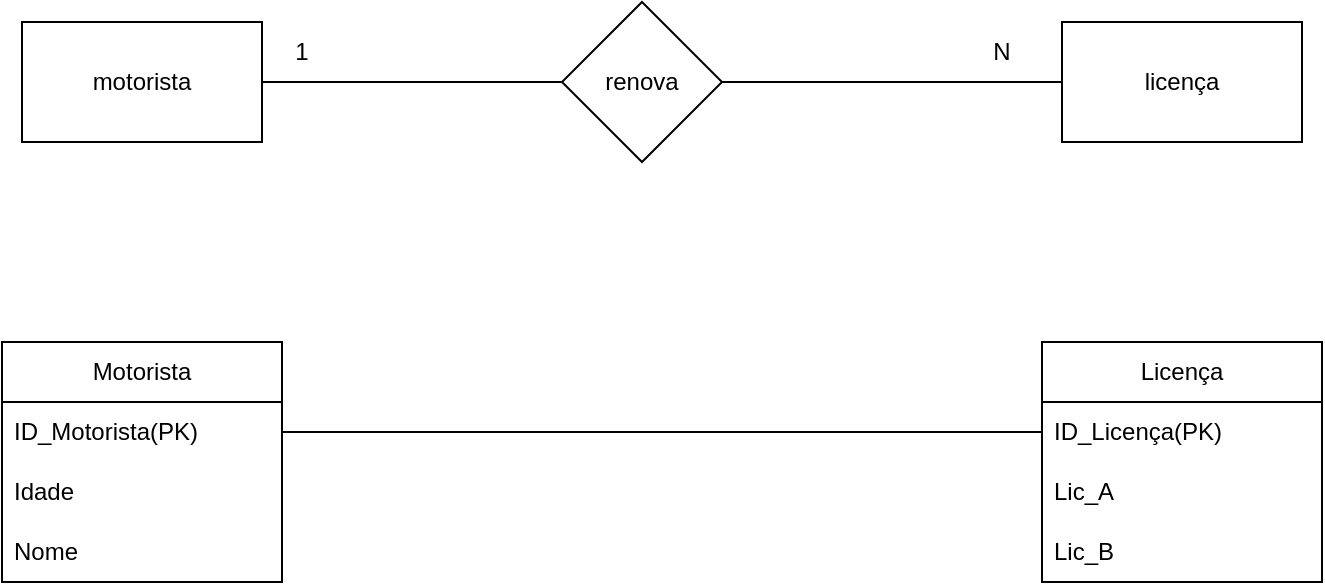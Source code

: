 <mxfile version="21.1.4" type="device" pages="3">
  <diagram name="Página-1" id="4xKrJ_1gts2_71FfBca8">
    <mxGraphModel dx="954" dy="584" grid="1" gridSize="10" guides="1" tooltips="1" connect="1" arrows="1" fold="1" page="1" pageScale="1" pageWidth="827" pageHeight="1169" math="0" shadow="0">
      <root>
        <mxCell id="0" />
        <mxCell id="1" parent="0" />
        <mxCell id="IhlKrw2dToTBXQbJSNvN-12" style="edgeStyle=orthogonalEdgeStyle;rounded=0;orthogonalLoop=1;jettySize=auto;html=1;exitX=1;exitY=0.5;exitDx=0;exitDy=0;entryX=0;entryY=0.5;entryDx=0;entryDy=0;endArrow=none;endFill=0;" parent="1" source="IhlKrw2dToTBXQbJSNvN-1" target="IhlKrw2dToTBXQbJSNvN-2" edge="1">
          <mxGeometry relative="1" as="geometry" />
        </mxCell>
        <mxCell id="IhlKrw2dToTBXQbJSNvN-1" value="motorista" style="rounded=0;whiteSpace=wrap;html=1;" parent="1" vertex="1">
          <mxGeometry x="40" y="80" width="120" height="60" as="geometry" />
        </mxCell>
        <mxCell id="IhlKrw2dToTBXQbJSNvN-13" style="edgeStyle=orthogonalEdgeStyle;rounded=0;orthogonalLoop=1;jettySize=auto;html=1;exitX=1;exitY=0.5;exitDx=0;exitDy=0;entryX=0;entryY=0.5;entryDx=0;entryDy=0;endArrow=none;endFill=0;" parent="1" source="IhlKrw2dToTBXQbJSNvN-2" target="IhlKrw2dToTBXQbJSNvN-3" edge="1">
          <mxGeometry relative="1" as="geometry" />
        </mxCell>
        <mxCell id="IhlKrw2dToTBXQbJSNvN-2" value="renova" style="rhombus;whiteSpace=wrap;html=1;" parent="1" vertex="1">
          <mxGeometry x="310" y="70" width="80" height="80" as="geometry" />
        </mxCell>
        <mxCell id="IhlKrw2dToTBXQbJSNvN-3" value="licença" style="rounded=0;whiteSpace=wrap;html=1;" parent="1" vertex="1">
          <mxGeometry x="560" y="80" width="120" height="60" as="geometry" />
        </mxCell>
        <mxCell id="IhlKrw2dToTBXQbJSNvN-4" value="Motorista" style="swimlane;fontStyle=0;childLayout=stackLayout;horizontal=1;startSize=30;horizontalStack=0;resizeParent=1;resizeParentMax=0;resizeLast=0;collapsible=1;marginBottom=0;whiteSpace=wrap;html=1;" parent="1" vertex="1">
          <mxGeometry x="30" y="240" width="140" height="120" as="geometry" />
        </mxCell>
        <mxCell id="IhlKrw2dToTBXQbJSNvN-5" value="ID_Motorista(PK)" style="text;strokeColor=none;fillColor=none;align=left;verticalAlign=middle;spacingLeft=4;spacingRight=4;overflow=hidden;points=[[0,0.5],[1,0.5]];portConstraint=eastwest;rotatable=0;whiteSpace=wrap;html=1;" parent="IhlKrw2dToTBXQbJSNvN-4" vertex="1">
          <mxGeometry y="30" width="140" height="30" as="geometry" />
        </mxCell>
        <mxCell id="IhlKrw2dToTBXQbJSNvN-6" value="Idade" style="text;strokeColor=none;fillColor=none;align=left;verticalAlign=middle;spacingLeft=4;spacingRight=4;overflow=hidden;points=[[0,0.5],[1,0.5]];portConstraint=eastwest;rotatable=0;whiteSpace=wrap;html=1;" parent="IhlKrw2dToTBXQbJSNvN-4" vertex="1">
          <mxGeometry y="60" width="140" height="30" as="geometry" />
        </mxCell>
        <mxCell id="IhlKrw2dToTBXQbJSNvN-7" value="Nome" style="text;strokeColor=none;fillColor=none;align=left;verticalAlign=middle;spacingLeft=4;spacingRight=4;overflow=hidden;points=[[0,0.5],[1,0.5]];portConstraint=eastwest;rotatable=0;whiteSpace=wrap;html=1;" parent="IhlKrw2dToTBXQbJSNvN-4" vertex="1">
          <mxGeometry y="90" width="140" height="30" as="geometry" />
        </mxCell>
        <mxCell id="IhlKrw2dToTBXQbJSNvN-8" value="Licença" style="swimlane;fontStyle=0;childLayout=stackLayout;horizontal=1;startSize=30;horizontalStack=0;resizeParent=1;resizeParentMax=0;resizeLast=0;collapsible=1;marginBottom=0;whiteSpace=wrap;html=1;" parent="1" vertex="1">
          <mxGeometry x="550" y="240" width="140" height="120" as="geometry">
            <mxRectangle x="550" y="240" width="80" height="30" as="alternateBounds" />
          </mxGeometry>
        </mxCell>
        <mxCell id="IhlKrw2dToTBXQbJSNvN-9" value="ID_Licença(PK)" style="text;strokeColor=none;fillColor=none;align=left;verticalAlign=middle;spacingLeft=4;spacingRight=4;overflow=hidden;points=[[0,0.5],[1,0.5]];portConstraint=eastwest;rotatable=0;whiteSpace=wrap;html=1;" parent="IhlKrw2dToTBXQbJSNvN-8" vertex="1">
          <mxGeometry y="30" width="140" height="30" as="geometry" />
        </mxCell>
        <mxCell id="IhlKrw2dToTBXQbJSNvN-10" value="Lic_A" style="text;strokeColor=none;fillColor=none;align=left;verticalAlign=middle;spacingLeft=4;spacingRight=4;overflow=hidden;points=[[0,0.5],[1,0.5]];portConstraint=eastwest;rotatable=0;whiteSpace=wrap;html=1;" parent="IhlKrw2dToTBXQbJSNvN-8" vertex="1">
          <mxGeometry y="60" width="140" height="30" as="geometry" />
        </mxCell>
        <mxCell id="IhlKrw2dToTBXQbJSNvN-11" value="Lic_B" style="text;strokeColor=none;fillColor=none;align=left;verticalAlign=middle;spacingLeft=4;spacingRight=4;overflow=hidden;points=[[0,0.5],[1,0.5]];portConstraint=eastwest;rotatable=0;whiteSpace=wrap;html=1;" parent="IhlKrw2dToTBXQbJSNvN-8" vertex="1">
          <mxGeometry y="90" width="140" height="30" as="geometry" />
        </mxCell>
        <mxCell id="IhlKrw2dToTBXQbJSNvN-14" value="1" style="text;html=1;strokeColor=none;fillColor=none;align=center;verticalAlign=middle;whiteSpace=wrap;rounded=0;" parent="1" vertex="1">
          <mxGeometry x="150" y="80" width="60" height="30" as="geometry" />
        </mxCell>
        <mxCell id="IhlKrw2dToTBXQbJSNvN-15" value="N" style="text;html=1;strokeColor=none;fillColor=none;align=center;verticalAlign=middle;whiteSpace=wrap;rounded=0;" parent="1" vertex="1">
          <mxGeometry x="500" y="80" width="60" height="30" as="geometry" />
        </mxCell>
        <mxCell id="IhlKrw2dToTBXQbJSNvN-16" style="edgeStyle=orthogonalEdgeStyle;rounded=0;orthogonalLoop=1;jettySize=auto;html=1;exitX=1;exitY=0.5;exitDx=0;exitDy=0;endArrow=none;endFill=0;" parent="1" source="IhlKrw2dToTBXQbJSNvN-5" target="IhlKrw2dToTBXQbJSNvN-9" edge="1">
          <mxGeometry relative="1" as="geometry" />
        </mxCell>
      </root>
    </mxGraphModel>
  </diagram>
  <diagram id="ovK4U56DpRFP5ED094G0" name="Página-2">
    <mxGraphModel dx="954" dy="584" grid="1" gridSize="10" guides="1" tooltips="1" connect="1" arrows="1" fold="1" page="1" pageScale="1" pageWidth="827" pageHeight="1169" background="#ffffff" math="0" shadow="0">
      <root>
        <mxCell id="0" />
        <mxCell id="1" parent="0" />
        <mxCell id="6yT6QWW-yIS0UUSmiTSs-4" style="edgeStyle=orthogonalEdgeStyle;rounded=1;orthogonalLoop=1;jettySize=auto;html=1;exitX=1;exitY=0.5;exitDx=0;exitDy=0;endArrow=none;endFill=0;" parent="1" source="6yT6QWW-yIS0UUSmiTSs-1" target="6yT6QWW-yIS0UUSmiTSs-2" edge="1">
          <mxGeometry relative="1" as="geometry" />
        </mxCell>
        <mxCell id="6yT6QWW-yIS0UUSmiTSs-1" value="Cliente" style="rounded=1;whiteSpace=wrap;html=1;" parent="1" vertex="1">
          <mxGeometry x="40" y="80" width="120" height="60" as="geometry" />
        </mxCell>
        <mxCell id="6yT6QWW-yIS0UUSmiTSs-5" style="edgeStyle=orthogonalEdgeStyle;rounded=1;orthogonalLoop=1;jettySize=auto;html=1;exitX=1;exitY=0.5;exitDx=0;exitDy=0;entryX=0;entryY=0.5;entryDx=0;entryDy=0;endArrow=none;endFill=0;" parent="1" source="6yT6QWW-yIS0UUSmiTSs-2" target="6yT6QWW-yIS0UUSmiTSs-3" edge="1">
          <mxGeometry relative="1" as="geometry" />
        </mxCell>
        <mxCell id="6yT6QWW-yIS0UUSmiTSs-2" value="Compra" style="rhombus;whiteSpace=wrap;html=1;rounded=1;" parent="1" vertex="1">
          <mxGeometry x="340" y="70" width="80" height="80" as="geometry" />
        </mxCell>
        <mxCell id="6yT6QWW-yIS0UUSmiTSs-3" value="Produto" style="rounded=1;whiteSpace=wrap;html=1;" parent="1" vertex="1">
          <mxGeometry x="600" y="80" width="120" height="60" as="geometry" />
        </mxCell>
        <mxCell id="s5y79M7Ssyyy-CFzNJN2-1" value="1" style="text;html=1;strokeColor=none;fillColor=none;align=center;verticalAlign=middle;whiteSpace=wrap;rounded=1;" vertex="1" parent="1">
          <mxGeometry x="160" y="80" width="60" height="30" as="geometry" />
        </mxCell>
        <mxCell id="s5y79M7Ssyyy-CFzNJN2-2" value="N" style="text;html=1;strokeColor=none;fillColor=none;align=center;verticalAlign=middle;whiteSpace=wrap;rounded=1;" vertex="1" parent="1">
          <mxGeometry x="540" y="80" width="60" height="30" as="geometry" />
        </mxCell>
        <mxCell id="s5y79M7Ssyyy-CFzNJN2-24" value="Cliente" style="swimlane;fontStyle=0;childLayout=stackLayout;horizontal=1;startSize=30;horizontalStack=0;resizeParent=1;resizeParentMax=0;resizeLast=0;collapsible=1;marginBottom=0;whiteSpace=wrap;html=1;fillColor=#B3B3B3;rounded=1;" vertex="1" parent="1">
          <mxGeometry y="240" width="140" height="120" as="geometry" />
        </mxCell>
        <mxCell id="s5y79M7Ssyyy-CFzNJN2-25" value="ID_Cliente(PK)" style="text;strokeColor=none;fillColor=#FF3333;align=left;verticalAlign=middle;spacingLeft=4;spacingRight=4;overflow=hidden;points=[[0,0.5],[1,0.5]];portConstraint=eastwest;rotatable=0;whiteSpace=wrap;html=1;fillStyle=hatch;rounded=1;" vertex="1" parent="s5y79M7Ssyyy-CFzNJN2-24">
          <mxGeometry y="30" width="140" height="30" as="geometry" />
        </mxCell>
        <mxCell id="s5y79M7Ssyyy-CFzNJN2-26" value="Nome" style="text;strokeColor=none;fillColor=none;align=left;verticalAlign=middle;spacingLeft=4;spacingRight=4;overflow=hidden;points=[[0,0.5],[1,0.5]];portConstraint=eastwest;rotatable=0;whiteSpace=wrap;html=1;rounded=1;" vertex="1" parent="s5y79M7Ssyyy-CFzNJN2-24">
          <mxGeometry y="60" width="140" height="30" as="geometry" />
        </mxCell>
        <mxCell id="s5y79M7Ssyyy-CFzNJN2-27" value="CPF" style="text;strokeColor=none;fillColor=none;align=left;verticalAlign=middle;spacingLeft=4;spacingRight=4;overflow=hidden;points=[[0,0.5],[1,0.5]];portConstraint=eastwest;rotatable=0;whiteSpace=wrap;html=1;rounded=1;" vertex="1" parent="s5y79M7Ssyyy-CFzNJN2-24">
          <mxGeometry y="90" width="140" height="30" as="geometry" />
        </mxCell>
        <mxCell id="s5y79M7Ssyyy-CFzNJN2-28" value="Compra" style="swimlane;fontStyle=0;childLayout=stackLayout;horizontal=1;startSize=30;horizontalStack=0;resizeParent=1;resizeParentMax=0;resizeLast=0;collapsible=1;marginBottom=0;whiteSpace=wrap;html=1;fillColor=#B3B3B3;rounded=1;" vertex="1" parent="1">
          <mxGeometry x="80" y="510" width="140" height="90" as="geometry" />
        </mxCell>
        <mxCell id="UF-u12hnG-ENrpLA3_xf-4" value="ID_Nota(PK)" style="text;strokeColor=none;fillColor=#FF3333;align=left;verticalAlign=middle;spacingLeft=4;spacingRight=4;overflow=hidden;points=[[0,0.5],[1,0.5]];portConstraint=eastwest;rotatable=0;whiteSpace=wrap;html=1;fillStyle=hatch;rounded=1;" vertex="1" parent="s5y79M7Ssyyy-CFzNJN2-28">
          <mxGeometry y="30" width="140" height="30" as="geometry" />
        </mxCell>
        <mxCell id="s5y79M7Ssyyy-CFzNJN2-31" value="ID_Cliente(FK)" style="text;strokeColor=none;fillColor=#3399FF;align=left;verticalAlign=middle;spacingLeft=4;spacingRight=4;overflow=hidden;points=[[0,0.5],[1,0.5]];portConstraint=eastwest;rotatable=0;whiteSpace=wrap;html=1;fillStyle=hatch;rounded=1;" vertex="1" parent="s5y79M7Ssyyy-CFzNJN2-28">
          <mxGeometry y="60" width="140" height="30" as="geometry" />
        </mxCell>
        <mxCell id="s5y79M7Ssyyy-CFzNJN2-33" value="Produto" style="swimlane;fontStyle=0;childLayout=stackLayout;horizontal=1;startSize=30;horizontalStack=0;resizeParent=1;resizeParentMax=0;resizeLast=0;collapsible=1;marginBottom=0;whiteSpace=wrap;html=1;fillColor=#B3B3B3;rounded=1;" vertex="1" parent="1">
          <mxGeometry x="660" y="190" width="140" height="150" as="geometry">
            <mxRectangle x="660" y="190" width="80" height="30" as="alternateBounds" />
          </mxGeometry>
        </mxCell>
        <mxCell id="s5y79M7Ssyyy-CFzNJN2-34" value="ID_Produto (PK)" style="text;strokeColor=none;fillColor=#FF3333;align=left;verticalAlign=middle;spacingLeft=4;spacingRight=4;overflow=hidden;points=[[0,0.5],[1,0.5]];portConstraint=eastwest;rotatable=0;whiteSpace=wrap;html=1;fillStyle=hatch;rounded=1;" vertex="1" parent="s5y79M7Ssyyy-CFzNJN2-33">
          <mxGeometry y="30" width="140" height="30" as="geometry" />
        </mxCell>
        <mxCell id="s5y79M7Ssyyy-CFzNJN2-35" value="Tipo" style="text;strokeColor=none;fillColor=none;align=left;verticalAlign=middle;spacingLeft=4;spacingRight=4;overflow=hidden;points=[[0,0.5],[1,0.5]];portConstraint=eastwest;rotatable=0;whiteSpace=wrap;html=1;rounded=1;" vertex="1" parent="s5y79M7Ssyyy-CFzNJN2-33">
          <mxGeometry y="60" width="140" height="30" as="geometry" />
        </mxCell>
        <mxCell id="s5y79M7Ssyyy-CFzNJN2-36" value="Peso" style="text;strokeColor=none;fillColor=none;align=left;verticalAlign=middle;spacingLeft=4;spacingRight=4;overflow=hidden;points=[[0,0.5],[1,0.5]];portConstraint=eastwest;rotatable=0;whiteSpace=wrap;html=1;rounded=1;" vertex="1" parent="s5y79M7Ssyyy-CFzNJN2-33">
          <mxGeometry y="90" width="140" height="30" as="geometry" />
        </mxCell>
        <mxCell id="UF-u12hnG-ENrpLA3_xf-3" value="Preço" style="text;strokeColor=none;fillColor=none;align=left;verticalAlign=middle;spacingLeft=4;spacingRight=4;overflow=hidden;points=[[0,0.5],[1,0.5]];portConstraint=eastwest;rotatable=0;whiteSpace=wrap;html=1;rounded=1;" vertex="1" parent="s5y79M7Ssyyy-CFzNJN2-33">
          <mxGeometry y="120" width="140" height="30" as="geometry" />
        </mxCell>
        <mxCell id="UF-u12hnG-ENrpLA3_xf-6" value="Item" style="swimlane;fontStyle=0;childLayout=stackLayout;horizontal=1;startSize=30;horizontalStack=0;resizeParent=1;resizeParentMax=0;resizeLast=0;collapsible=1;marginBottom=0;whiteSpace=wrap;html=1;fillColor=#B3B3B3;rounded=1;" vertex="1" parent="1">
          <mxGeometry x="430" y="440" width="140" height="150" as="geometry">
            <mxRectangle x="430" y="440" width="60" height="30" as="alternateBounds" />
          </mxGeometry>
        </mxCell>
        <mxCell id="UF-u12hnG-ENrpLA3_xf-7" value="ID_item(PK)" style="text;strokeColor=none;fillColor=#FF3333;align=left;verticalAlign=middle;spacingLeft=4;spacingRight=4;overflow=hidden;points=[[0,0.5],[1,0.5]];portConstraint=eastwest;rotatable=0;whiteSpace=wrap;html=1;fillStyle=hatch;rounded=1;" vertex="1" parent="UF-u12hnG-ENrpLA3_xf-6">
          <mxGeometry y="30" width="140" height="30" as="geometry" />
        </mxCell>
        <mxCell id="s5y79M7Ssyyy-CFzNJN2-29" value="Quantidade" style="text;strokeColor=none;fillColor=none;align=left;verticalAlign=middle;spacingLeft=4;spacingRight=4;overflow=hidden;points=[[0,0.5],[1,0.5]];portConstraint=eastwest;rotatable=0;whiteSpace=wrap;html=1;rounded=1;" vertex="1" parent="UF-u12hnG-ENrpLA3_xf-6">
          <mxGeometry y="60" width="140" height="30" as="geometry" />
        </mxCell>
        <mxCell id="UF-u12hnG-ENrpLA3_xf-12" value="ID_Produto(FK)" style="text;strokeColor=none;fillColor=#000000;align=left;verticalAlign=middle;spacingLeft=4;spacingRight=4;overflow=hidden;points=[[0,0.5],[1,0.5]];portConstraint=eastwest;rotatable=0;whiteSpace=wrap;html=1;fillStyle=hatch;rounded=1;" vertex="1" parent="UF-u12hnG-ENrpLA3_xf-6">
          <mxGeometry y="90" width="140" height="30" as="geometry" />
        </mxCell>
        <mxCell id="UF-u12hnG-ENrpLA3_xf-13" value="ID_Nota(FK)" style="text;strokeColor=none;fillColor=#3333FF;align=left;verticalAlign=middle;spacingLeft=4;spacingRight=4;overflow=hidden;points=[[0,0.5],[1,0.5]];portConstraint=eastwest;rotatable=0;whiteSpace=wrap;html=1;fillStyle=hatch;rounded=1;" vertex="1" parent="UF-u12hnG-ENrpLA3_xf-6">
          <mxGeometry y="120" width="140" height="30" as="geometry" />
        </mxCell>
        <mxCell id="UF-u12hnG-ENrpLA3_xf-14" style="edgeStyle=orthogonalEdgeStyle;rounded=1;orthogonalLoop=1;jettySize=auto;html=1;exitX=1;exitY=0.5;exitDx=0;exitDy=0;entryX=0;entryY=0.75;entryDx=0;entryDy=0;endArrow=none;endFill=0;" edge="1" parent="1" source="s5y79M7Ssyyy-CFzNJN2-25" target="s5y79M7Ssyyy-CFzNJN2-28">
          <mxGeometry relative="1" as="geometry">
            <Array as="points">
              <mxPoint x="190" y="285" />
              <mxPoint x="190" y="420" />
              <mxPoint x="40" y="420" />
              <mxPoint x="40" y="578" />
            </Array>
          </mxGeometry>
        </mxCell>
        <mxCell id="UF-u12hnG-ENrpLA3_xf-15" style="edgeStyle=orthogonalEdgeStyle;rounded=1;orthogonalLoop=1;jettySize=auto;html=1;exitX=1;exitY=0.5;exitDx=0;exitDy=0;entryX=0;entryY=0.5;entryDx=0;entryDy=0;endArrow=none;endFill=0;" edge="1" parent="1" source="UF-u12hnG-ENrpLA3_xf-4" target="UF-u12hnG-ENrpLA3_xf-13">
          <mxGeometry relative="1" as="geometry" />
        </mxCell>
        <mxCell id="UF-u12hnG-ENrpLA3_xf-16" style="edgeStyle=orthogonalEdgeStyle;rounded=1;orthogonalLoop=1;jettySize=auto;html=1;exitX=0;exitY=0.5;exitDx=0;exitDy=0;entryX=1;entryY=0.5;entryDx=0;entryDy=0;endArrow=none;endFill=0;" edge="1" parent="1" source="s5y79M7Ssyyy-CFzNJN2-34" target="UF-u12hnG-ENrpLA3_xf-12">
          <mxGeometry relative="1" as="geometry">
            <Array as="points">
              <mxPoint x="590" y="235" />
              <mxPoint x="590" y="370" />
              <mxPoint x="650" y="370" />
              <mxPoint x="650" y="545" />
            </Array>
          </mxGeometry>
        </mxCell>
        <mxCell id="UF-u12hnG-ENrpLA3_xf-17" value="1" style="text;html=1;strokeColor=none;fillColor=none;align=center;verticalAlign=middle;whiteSpace=wrap;rounded=1;" vertex="1" parent="1">
          <mxGeometry x="130" y="260" width="60" height="30" as="geometry" />
        </mxCell>
        <mxCell id="UF-u12hnG-ENrpLA3_xf-18" value="N" style="text;html=1;strokeColor=none;fillColor=none;align=center;verticalAlign=middle;whiteSpace=wrap;rounded=1;" vertex="1" parent="1">
          <mxGeometry x="30" y="540" width="60" height="30" as="geometry" />
        </mxCell>
        <mxCell id="UF-u12hnG-ENrpLA3_xf-20" value="1" style="text;html=1;strokeColor=none;fillColor=none;align=center;verticalAlign=middle;whiteSpace=wrap;rounded=1;" vertex="1" parent="1">
          <mxGeometry x="220" y="520" width="60" height="30" as="geometry" />
        </mxCell>
        <mxCell id="UF-u12hnG-ENrpLA3_xf-21" value="N" style="text;html=1;strokeColor=none;fillColor=none;align=center;verticalAlign=middle;whiteSpace=wrap;rounded=1;" vertex="1" parent="1">
          <mxGeometry x="370" y="540" width="60" height="30" as="geometry" />
        </mxCell>
        <mxCell id="UF-u12hnG-ENrpLA3_xf-22" value="1" style="text;html=1;strokeColor=none;fillColor=none;align=center;verticalAlign=middle;whiteSpace=wrap;rounded=1;" vertex="1" parent="1">
          <mxGeometry x="600" y="200" width="60" height="30" as="geometry" />
        </mxCell>
        <mxCell id="UF-u12hnG-ENrpLA3_xf-23" value="N" style="text;html=1;strokeColor=none;fillColor=none;align=center;verticalAlign=middle;whiteSpace=wrap;rounded=1;" vertex="1" parent="1">
          <mxGeometry x="570" y="510" width="60" height="30" as="geometry" />
        </mxCell>
      </root>
    </mxGraphModel>
  </diagram>
  <diagram id="vFw8OcaGcX9B6ZlcJB9i" name="Página-3">
    <mxGraphModel dx="954" dy="584" grid="1" gridSize="10" guides="1" tooltips="1" connect="1" arrows="1" fold="1" page="1" pageScale="1" pageWidth="827" pageHeight="1169" math="0" shadow="0">
      <root>
        <mxCell id="0" />
        <mxCell id="1" parent="0" />
        <mxCell id="TzPPeD-s9_cRH1p2N8Fm-1" value="Departamento" style="rounded=0;whiteSpace=wrap;html=1;strokeColor=#457B9D;fontColor=#1D3557;fillColor=#A8DADC;" vertex="1" parent="1">
          <mxGeometry x="560" y="90" width="120" height="60" as="geometry" />
        </mxCell>
        <mxCell id="TzPPeD-s9_cRH1p2N8Fm-6" style="edgeStyle=orthogonalEdgeStyle;rounded=0;orthogonalLoop=1;jettySize=auto;html=1;exitX=1;exitY=0.5;exitDx=0;exitDy=0;strokeColor=#457B9D;fontColor=#1D3557;fillColor=#A8DADC;endArrow=none;endFill=0;" edge="1" parent="1" source="TzPPeD-s9_cRH1p2N8Fm-2" target="TzPPeD-s9_cRH1p2N8Fm-3">
          <mxGeometry relative="1" as="geometry" />
        </mxCell>
        <mxCell id="TzPPeD-s9_cRH1p2N8Fm-2" value="Funcionario" style="rounded=0;whiteSpace=wrap;html=1;strokeColor=#457B9D;fontColor=#1D3557;fillColor=#A8DADC;" vertex="1" parent="1">
          <mxGeometry x="40" y="90" width="120" height="60" as="geometry" />
        </mxCell>
        <mxCell id="TzPPeD-s9_cRH1p2N8Fm-7" style="edgeStyle=orthogonalEdgeStyle;rounded=0;orthogonalLoop=1;jettySize=auto;html=1;exitX=1;exitY=0.5;exitDx=0;exitDy=0;strokeColor=#457B9D;fontColor=#1D3557;fillColor=#A8DADC;endArrow=none;endFill=0;" edge="1" parent="1" source="TzPPeD-s9_cRH1p2N8Fm-3" target="TzPPeD-s9_cRH1p2N8Fm-1">
          <mxGeometry relative="1" as="geometry" />
        </mxCell>
        <mxCell id="TzPPeD-s9_cRH1p2N8Fm-3" value="Lotação" style="rhombus;whiteSpace=wrap;html=1;strokeColor=#457B9D;fontColor=#1D3557;fillColor=#A8DADC;" vertex="1" parent="1">
          <mxGeometry x="320" y="80" width="80" height="80" as="geometry" />
        </mxCell>
        <mxCell id="TzPPeD-s9_cRH1p2N8Fm-9" value="Funcionaro" style="swimlane;fontStyle=0;childLayout=stackLayout;horizontal=1;startSize=30;horizontalStack=0;resizeParent=1;resizeParentMax=0;resizeLast=0;collapsible=1;marginBottom=0;whiteSpace=wrap;html=1;strokeColor=#457B9D;fontColor=#1D3557;fillColor=#A8DADC;" vertex="1" parent="1">
          <mxGeometry x="20" y="280" width="140" height="250" as="geometry" />
        </mxCell>
        <mxCell id="TzPPeD-s9_cRH1p2N8Fm-10" value="ID_Funcionario (PK) = INT" style="text;strokeColor=none;fillColor=none;align=left;verticalAlign=middle;spacingLeft=4;spacingRight=4;overflow=hidden;points=[[0,0.5],[1,0.5]];portConstraint=eastwest;rotatable=0;whiteSpace=wrap;html=1;fontColor=#1D3557;" vertex="1" parent="TzPPeD-s9_cRH1p2N8Fm-9">
          <mxGeometry y="30" width="140" height="50" as="geometry" />
        </mxCell>
        <mxCell id="TzPPeD-s9_cRH1p2N8Fm-11" value="Nome_Funcionario = char(20)" style="text;strokeColor=none;fillColor=none;align=left;verticalAlign=middle;spacingLeft=4;spacingRight=4;overflow=hidden;points=[[0,0.5],[1,0.5]];portConstraint=eastwest;rotatable=0;whiteSpace=wrap;html=1;fontColor=#1D3557;" vertex="1" parent="TzPPeD-s9_cRH1p2N8Fm-9">
          <mxGeometry y="80" width="140" height="50" as="geometry" />
        </mxCell>
        <mxCell id="TzPPeD-s9_cRH1p2N8Fm-12" value="CPF_Funcionario = char(20)" style="text;strokeColor=none;fillColor=none;align=left;verticalAlign=middle;spacingLeft=4;spacingRight=4;overflow=hidden;points=[[0,0.5],[1,0.5]];portConstraint=eastwest;rotatable=0;whiteSpace=wrap;html=1;fontColor=#1D3557;" vertex="1" parent="TzPPeD-s9_cRH1p2N8Fm-9">
          <mxGeometry y="130" width="140" height="60" as="geometry" />
        </mxCell>
        <mxCell id="TzPPeD-s9_cRH1p2N8Fm-19" value="ID_Departamento (FK) = INT" style="text;strokeColor=none;fillColor=none;align=left;verticalAlign=middle;spacingLeft=4;spacingRight=4;overflow=hidden;points=[[0,0.5],[1,0.5]];portConstraint=eastwest;rotatable=0;whiteSpace=wrap;html=1;fontColor=#1D3557;" vertex="1" parent="TzPPeD-s9_cRH1p2N8Fm-9">
          <mxGeometry y="190" width="140" height="60" as="geometry" />
        </mxCell>
        <mxCell id="TzPPeD-s9_cRH1p2N8Fm-13" value="Departamento" style="swimlane;fontStyle=0;childLayout=stackLayout;horizontal=1;startSize=30;horizontalStack=0;resizeParent=1;resizeParentMax=0;resizeLast=0;collapsible=1;marginBottom=0;whiteSpace=wrap;html=1;strokeColor=#457B9D;fontColor=#1D3557;fillColor=#A8DADC;" vertex="1" parent="1">
          <mxGeometry x="590" y="280" width="140" height="200" as="geometry" />
        </mxCell>
        <mxCell id="TzPPeD-s9_cRH1p2N8Fm-14" value="ID_Departamento(PK) = INT" style="text;strokeColor=none;fillColor=none;align=left;verticalAlign=middle;spacingLeft=4;spacingRight=4;overflow=hidden;points=[[0,0.5],[1,0.5]];portConstraint=eastwest;rotatable=0;whiteSpace=wrap;html=1;fontColor=#1D3557;" vertex="1" parent="TzPPeD-s9_cRH1p2N8Fm-13">
          <mxGeometry y="30" width="140" height="50" as="geometry" />
        </mxCell>
        <mxCell id="TzPPeD-s9_cRH1p2N8Fm-15" value="Nome_Departamento = char(20)" style="text;strokeColor=none;fillColor=none;align=left;verticalAlign=middle;spacingLeft=4;spacingRight=4;overflow=hidden;points=[[0,0.5],[1,0.5]];portConstraint=eastwest;rotatable=0;whiteSpace=wrap;html=1;fontColor=#1D3557;" vertex="1" parent="TzPPeD-s9_cRH1p2N8Fm-13">
          <mxGeometry y="80" width="140" height="60" as="geometry" />
        </mxCell>
        <mxCell id="TzPPeD-s9_cRH1p2N8Fm-16" value="Chefe_Departamento (FK)= INT" style="text;strokeColor=none;fillColor=none;align=left;verticalAlign=middle;spacingLeft=4;spacingRight=4;overflow=hidden;points=[[0,0.5],[1,0.5]];portConstraint=eastwest;rotatable=0;whiteSpace=wrap;html=1;fontColor=#1D3557;" vertex="1" parent="TzPPeD-s9_cRH1p2N8Fm-13">
          <mxGeometry y="140" width="140" height="60" as="geometry" />
        </mxCell>
        <mxCell id="TzPPeD-s9_cRH1p2N8Fm-20" style="edgeStyle=orthogonalEdgeStyle;rounded=0;orthogonalLoop=1;jettySize=auto;html=1;exitX=1;exitY=0.5;exitDx=0;exitDy=0;entryX=-0.014;entryY=0.38;entryDx=0;entryDy=0;entryPerimeter=0;strokeColor=#457B9D;fontColor=#1D3557;fillColor=#A8DADC;endArrow=none;endFill=0;" edge="1" parent="1" source="TzPPeD-s9_cRH1p2N8Fm-19" target="TzPPeD-s9_cRH1p2N8Fm-14">
          <mxGeometry relative="1" as="geometry">
            <Array as="points">
              <mxPoint x="460" y="500" />
              <mxPoint x="460" y="329" />
            </Array>
          </mxGeometry>
        </mxCell>
        <mxCell id="TzPPeD-s9_cRH1p2N8Fm-21" style="edgeStyle=orthogonalEdgeStyle;rounded=0;orthogonalLoop=1;jettySize=auto;html=1;exitX=0;exitY=0.5;exitDx=0;exitDy=0;strokeColor=#FF0000;fontColor=#1D3557;fillColor=#A8DADC;endArrow=none;endFill=0;entryX=1;entryY=0.34;entryDx=0;entryDy=0;entryPerimeter=0;" edge="1" parent="1" source="TzPPeD-s9_cRH1p2N8Fm-16" target="TzPPeD-s9_cRH1p2N8Fm-10">
          <mxGeometry relative="1" as="geometry">
            <mxPoint x="190" y="325" as="targetPoint" />
            <Array as="points">
              <mxPoint x="500" y="450" />
              <mxPoint x="500" y="325" />
              <mxPoint x="160" y="325" />
            </Array>
          </mxGeometry>
        </mxCell>
        <mxCell id="TzPPeD-s9_cRH1p2N8Fm-22" value="1" style="text;html=1;strokeColor=none;fillColor=none;align=center;verticalAlign=middle;whiteSpace=wrap;rounded=0;fontColor=#1D3557;" vertex="1" parent="1">
          <mxGeometry x="170" y="290" width="60" height="30" as="geometry" />
        </mxCell>
        <mxCell id="TzPPeD-s9_cRH1p2N8Fm-23" value="1" style="text;html=1;strokeColor=none;fillColor=none;align=center;verticalAlign=middle;whiteSpace=wrap;rounded=0;fontColor=#1D3557;" vertex="1" parent="1">
          <mxGeometry x="530" y="420" width="60" height="30" as="geometry" />
        </mxCell>
        <mxCell id="TzPPeD-s9_cRH1p2N8Fm-24" value="1" style="text;html=1;strokeColor=none;fillColor=none;align=center;verticalAlign=middle;whiteSpace=wrap;rounded=0;fontColor=#1D3557;" vertex="1" parent="1">
          <mxGeometry x="530" y="300" width="60" height="30" as="geometry" />
        </mxCell>
        <mxCell id="TzPPeD-s9_cRH1p2N8Fm-25" value="N" style="text;html=1;strokeColor=none;fillColor=none;align=center;verticalAlign=middle;whiteSpace=wrap;rounded=0;fontColor=#1D3557;" vertex="1" parent="1">
          <mxGeometry x="160" y="470" width="60" height="30" as="geometry" />
        </mxCell>
        <mxCell id="TzPPeD-s9_cRH1p2N8Fm-26" value="N" style="text;html=1;strokeColor=none;fillColor=none;align=center;verticalAlign=middle;whiteSpace=wrap;rounded=0;fontColor=#1D3557;" vertex="1" parent="1">
          <mxGeometry x="150" y="90" width="60" height="30" as="geometry" />
        </mxCell>
        <mxCell id="TzPPeD-s9_cRH1p2N8Fm-27" value="1" style="text;html=1;strokeColor=none;fillColor=none;align=center;verticalAlign=middle;whiteSpace=wrap;rounded=0;fontColor=#1D3557;" vertex="1" parent="1">
          <mxGeometry x="500" y="90" width="60" height="30" as="geometry" />
        </mxCell>
      </root>
    </mxGraphModel>
  </diagram>
</mxfile>
